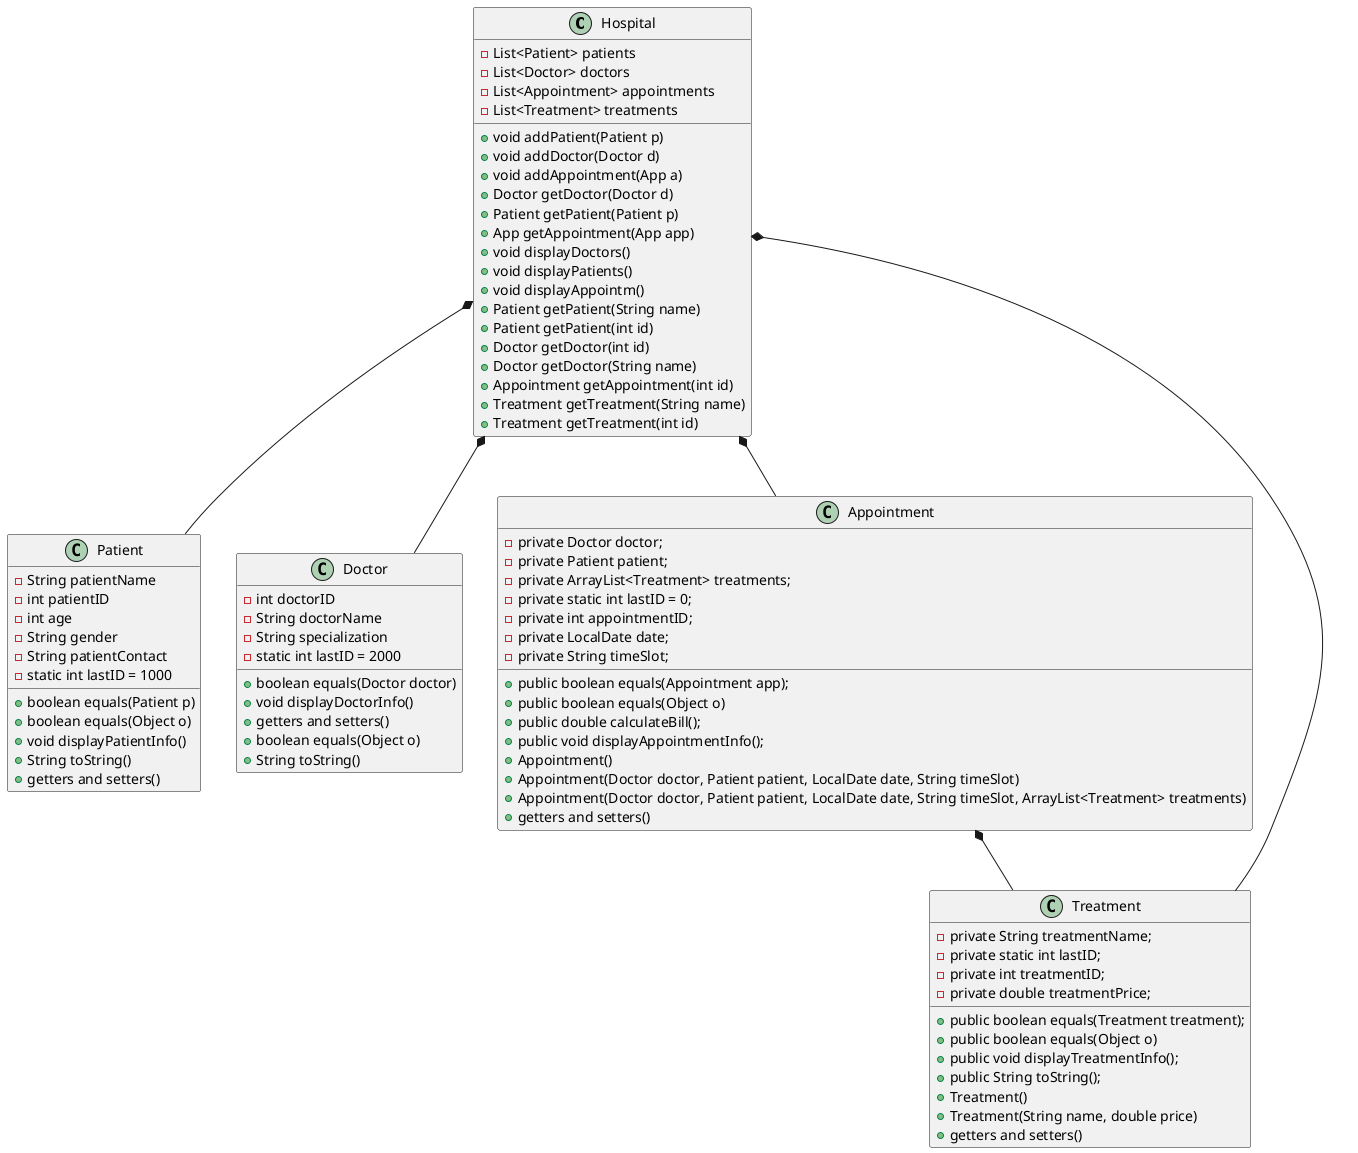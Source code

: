 @startuml

class Hospital {
    - List<Patient> patients
    - List<Doctor> doctors
    - List<Appointment> appointments
    - List<Treatment> treatments
    + void addPatient(Patient p)
    + void addDoctor(Doctor d)
    + void addAppointment(App a)
    + Doctor getDoctor(Doctor d)
    + Patient getPatient(Patient p)
    + App getAppointment(App app)
    + void displayDoctors()
    + void displayPatients()
    + void displayAppointm()
    + Patient getPatient(String name)
    + Patient getPatient(int id)
    + Doctor getDoctor(int id)
    + Doctor getDoctor(String name)
    + Appointment getAppointment(int id)
    + Treatment getTreatment(String name)
    + Treatment getTreatment(int id)
}

class Patient {
    - String patientName
    - int patientID
    - int age
    - String gender
    - String patientContact
    - static int lastID = 1000
    + boolean equals(Patient p)
    + boolean equals(Object o)
    + void displayPatientInfo()
    + String toString()
    + getters and setters()

}

class Doctor {
    - int doctorID
    - String doctorName
    - String specialization
    - static int lastID = 2000
    + boolean equals(Doctor doctor)
    + void displayDoctorInfo()
    + getters and setters()
    + boolean equals(Object o)
    + String toString()

}

class Appointment {
    - private Doctor doctor;
    - private Patient patient;
    - private ArrayList<Treatment> treatments;
    - private static int lastID = 0;
    - private int appointmentID;
    - private LocalDate date;
    - private String timeSlot;
    + public boolean equals(Appointment app);
    + public boolean equals(Object o)
    + public double calculateBill();
    + public void displayAppointmentInfo();
    + Appointment()
    + Appointment(Doctor doctor, Patient patient, LocalDate date, String timeSlot)
    + Appointment(Doctor doctor, Patient patient, LocalDate date, String timeSlot, ArrayList<Treatment> treatments)
    + getters and setters()
}

class Treatment {
    - private String treatmentName;
    - private static int lastID;
    - private int treatmentID;
    - private double treatmentPrice;
    + public boolean equals(Treatment treatment);
    + public boolean equals(Object o)
    + public void displayTreatmentInfo();
    + public String toString();
    + Treatment()
    + Treatment(String name, double price)
    + getters and setters()
}

Hospital *-- Patient
Hospital *-- Doctor
Hospital *-- Appointment
Hospital *-- Treatment
Appointment *-- Treatment

@enduml
